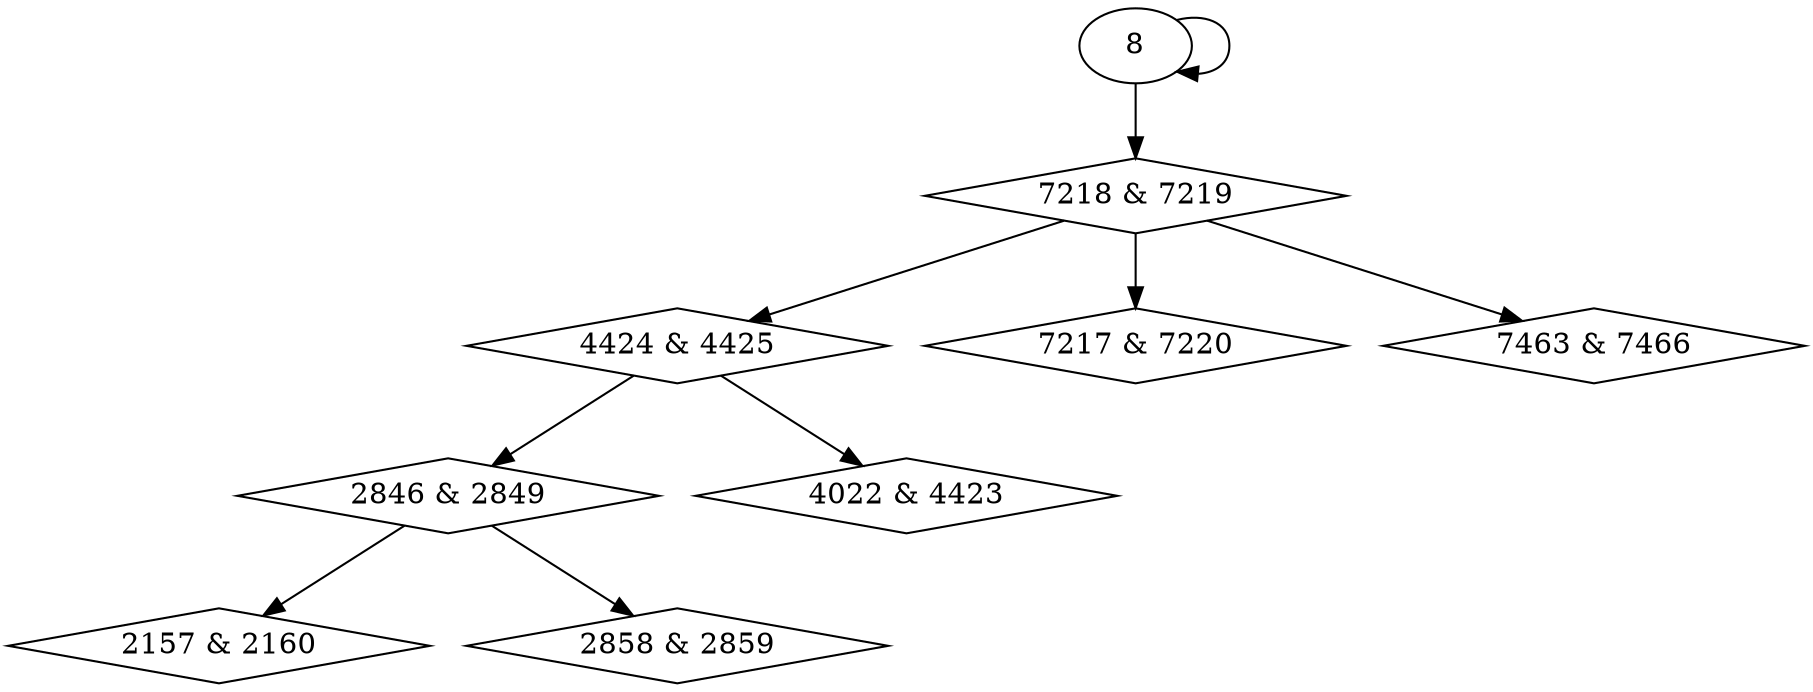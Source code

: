 digraph {
0 [label = "2157 & 2160", shape = diamond];
1 [label = "2846 & 2849", shape = diamond];
2 [label = "2858 & 2859", shape = diamond];
3 [label = "4022 & 4423", shape = diamond];
4 [label = "4424 & 4425", shape = diamond];
5 [label = "7217 & 7220", shape = diamond];
6 [label = "7218 & 7219", shape = diamond];
7 [label = "7463 & 7466", shape = diamond];
1 -> 0;
4 -> 1;
1 -> 2;
4 -> 3;
6 -> 4;
6 -> 5;
8 -> 6;
6 -> 7;
8 -> 8;
}
